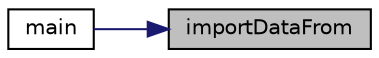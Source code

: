 digraph "importDataFrom"
{
 // LATEX_PDF_SIZE
  edge [fontname="Helvetica",fontsize="10",labelfontname="Helvetica",labelfontsize="10"];
  node [fontname="Helvetica",fontsize="10",shape=record];
  rankdir="RL";
  Node1 [label="importDataFrom",height=0.2,width=0.4,color="black", fillcolor="grey75", style="filled", fontcolor="black",tooltip="import entities from file"];
  Node1 -> Node2 [dir="back",color="midnightblue",fontsize="10",style="solid",fontname="Helvetica"];
  Node2 [label="main",height=0.2,width=0.4,color="black", fillcolor="white", style="filled",URL="$a00128_a0ddf1224851353fc92bfbff6f499fa97.html#a0ddf1224851353fc92bfbff6f499fa97",tooltip="ROS node main - cluedo_oracle."];
}
